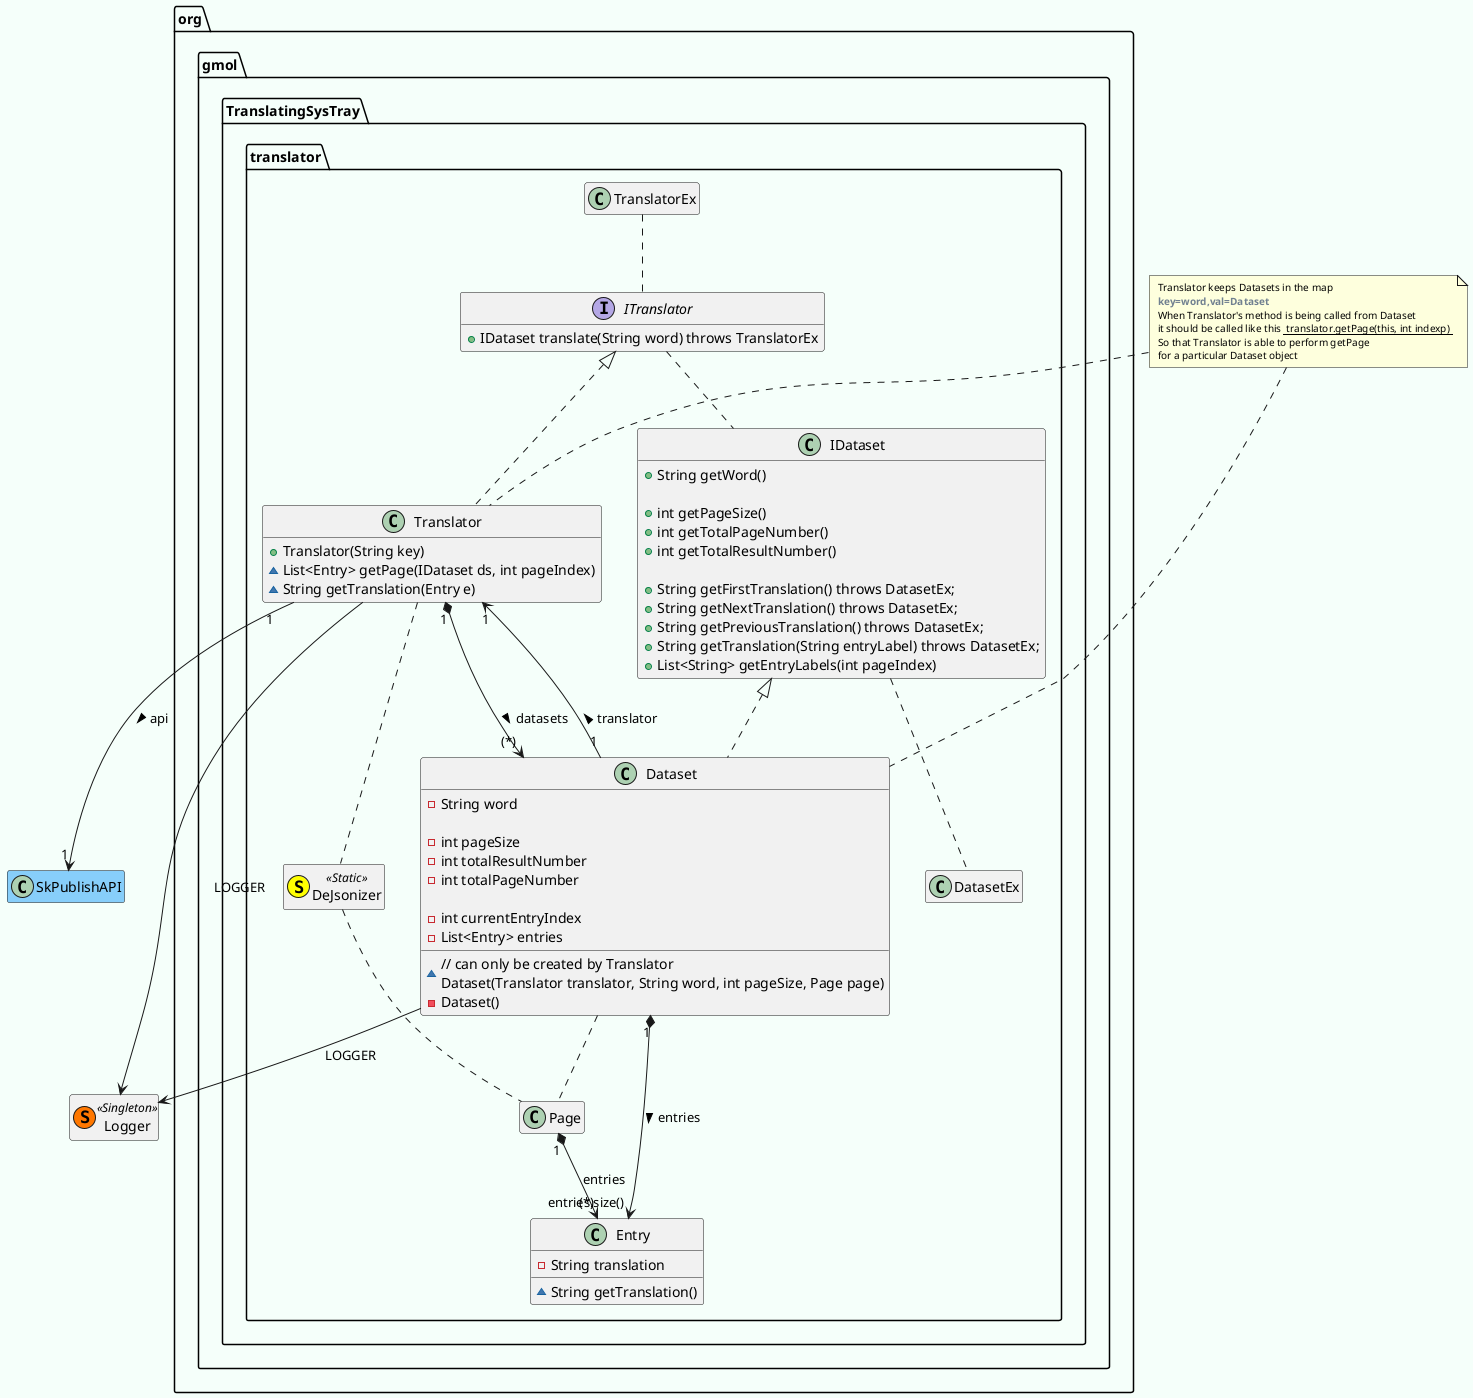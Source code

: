 @startuml
skinparam monochrome false
skinparam backgroundColor MintCream

hide empty members

note as N1
<size:10> Translator keeps Datasets in the map
<size:10> <b><color:SlateGray >key=word,val=Dataset </color>
<size:10> When Translator's method is being called from Dataset
<size:10> it should be called like this <u> translator.getPage(this, int indexp) </u>
<size:10> So that Translator is able to perform getPage
<size:10> for a particular Dataset object </size>
end note

package org.gmol.TranslatingSysTray.translator {
    
    interface ITranslator {
        +IDataset translate(String word) throws TranslatorEx
    }
    class Translator implements ITranslator {
    
        + Translator(String key)     
        ~ List<Entry> getPage(IDataset ds, int pageIndex)
        ~ String getTranslation(Entry e)
    }
    class DatasetEx {
    }
    class IDataset {
	    + String getWord()
	    
		+ int getPageSize()
   		+ int getTotalPageNumber()
   		+ int getTotalResultNumber()

        + String getFirstTranslation() throws DatasetEx;
   		+ String getNextTranslation() throws DatasetEx;
        + String getPreviousTranslation() throws DatasetEx;
        + String getTranslation(String entryLabel) throws DatasetEx;
        + List<String> getEntryLabels(int pageIndex)
    }
    class Dataset implements IDataset{
        - String word

        - int pageSize
        - int totalResultNumber
        - int totalPageNumber
        
        - int currentEntryIndex
        - List<Entry> entries
        ~ // can only be created by Translator\nDataset(Translator translator, String word, int pageSize, Page page)
        - Dataset()
    }
    class Entry {
        - String translation
        ~ String getTranslation()
    }
    class TranslatorEx {
    }
    class DeJsonizer << (S,Yellow) Static >>{
    }
    class Page {
    }
}
class SkPublishAPI #LightSkyBlue {
}
class Logger << (S,#FF7700) Singleton >> {
}


ITranslator .. IDataset
'Dataset -up-|> IDataset
'Translator -up-|> ITranslator
'ITranslator . TranslatorEx
TranslatorEx .. ITranslator
Translator "1" *--> "(*)" Dataset : datasets >
N1 .. Dataset
N1 .. Translator
'Dataset .. N1
'Translator .. N1
Translator "1" <-- "1" Dataset : translator <
Translator "1" --> "1" SkPublishAPI : api >
'Translator .. TranslatorEx
Translator --> Logger : LOGGER
Translator .. DeJsonizer
Dataset --> Logger : LOGGER
Dataset "1" *--> "entries.size()" Entry : entries >
'Dataset .. DatasetEx
Dataset .. Page
Page "1" *--> "(*)" Entry : entries
DeJsonizer .. Page
IDataset .. DatasetEx

@enduml
